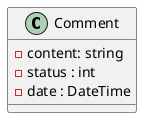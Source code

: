 @startuml Comment

Class Comment {

    - content: string
    - status : int
    - date : DateTime 

}

@enduml
